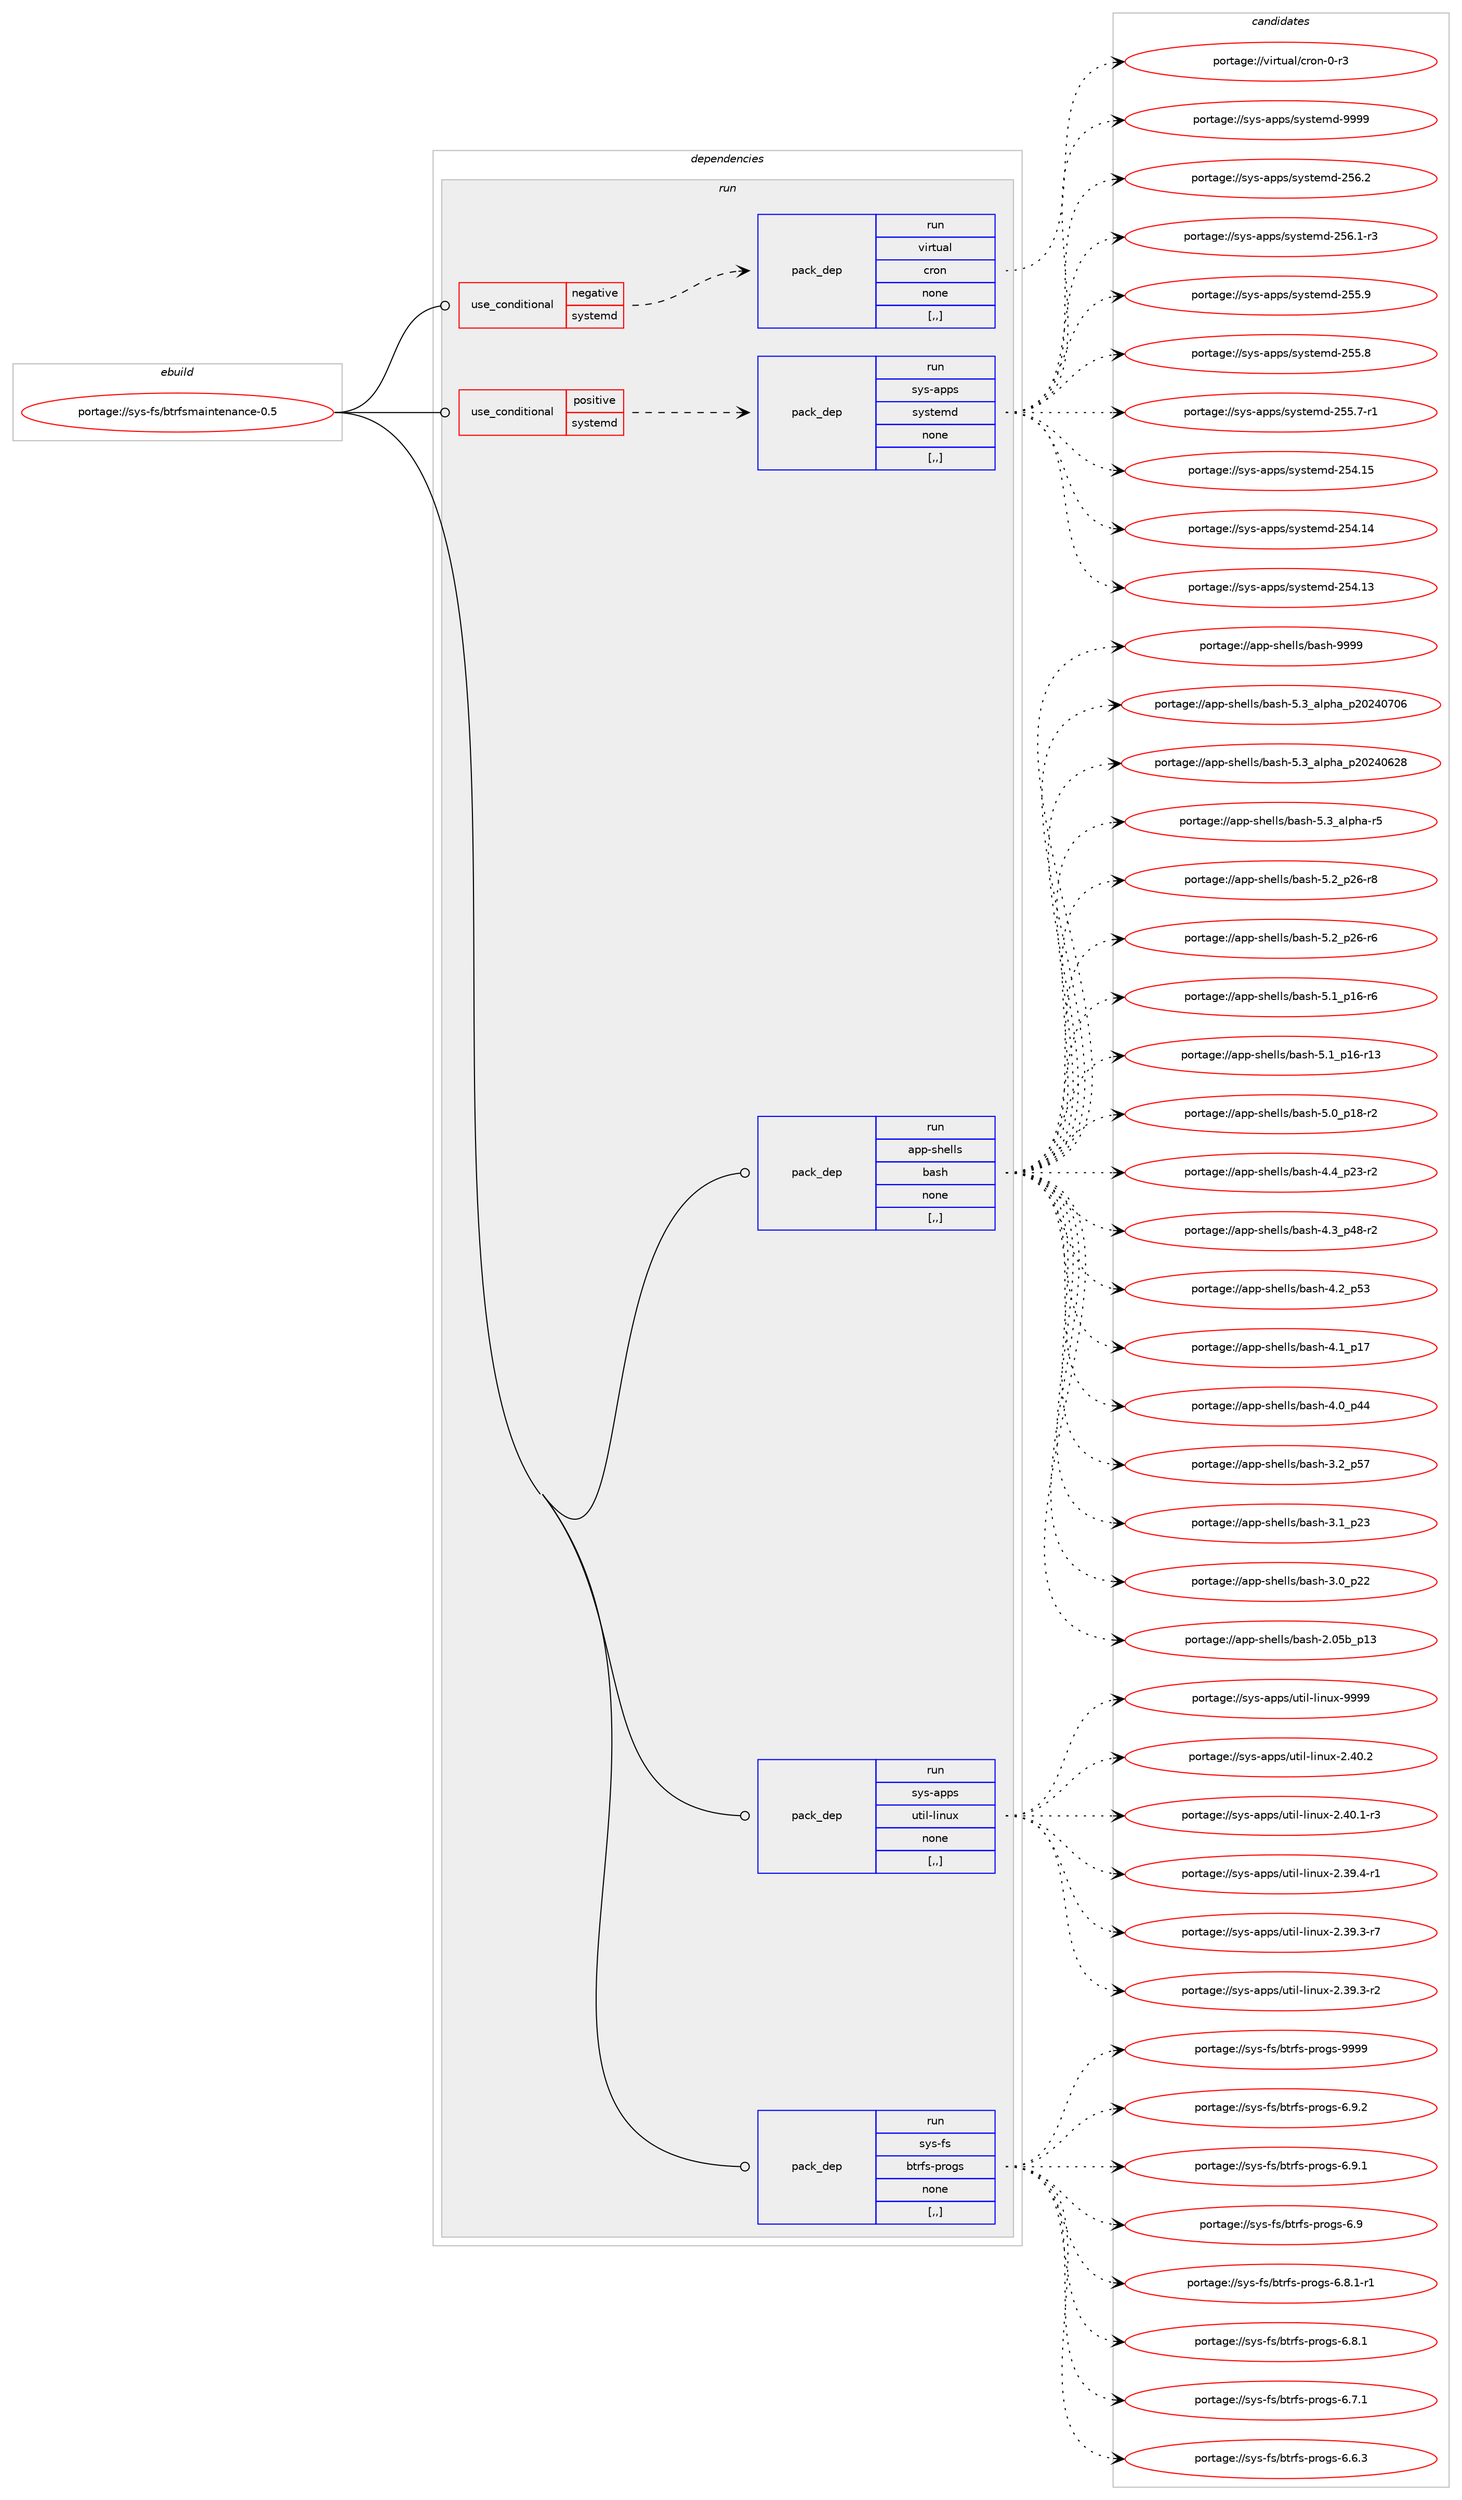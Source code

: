 digraph prolog {

# *************
# Graph options
# *************

newrank=true;
concentrate=true;
compound=true;
graph [rankdir=LR,fontname=Helvetica,fontsize=10,ranksep=1.5];#, ranksep=2.5, nodesep=0.2];
edge  [arrowhead=vee];
node  [fontname=Helvetica,fontsize=10];

# **********
# The ebuild
# **********

subgraph cluster_leftcol {
color=gray;
rank=same;
label=<<i>ebuild</i>>;
id [label="portage://sys-fs/btrfsmaintenance-0.5", color=red, width=4, href="../sys-fs/btrfsmaintenance-0.5.svg"];
}

# ****************
# The dependencies
# ****************

subgraph cluster_midcol {
color=gray;
label=<<i>dependencies</i>>;
subgraph cluster_compile {
fillcolor="#eeeeee";
style=filled;
label=<<i>compile</i>>;
}
subgraph cluster_compileandrun {
fillcolor="#eeeeee";
style=filled;
label=<<i>compile and run</i>>;
}
subgraph cluster_run {
fillcolor="#eeeeee";
style=filled;
label=<<i>run</i>>;
subgraph cond115653 {
dependency433674 [label=<<TABLE BORDER="0" CELLBORDER="1" CELLSPACING="0" CELLPADDING="4"><TR><TD ROWSPAN="3" CELLPADDING="10">use_conditional</TD></TR><TR><TD>negative</TD></TR><TR><TD>systemd</TD></TR></TABLE>>, shape=none, color=red];
subgraph pack315048 {
dependency433675 [label=<<TABLE BORDER="0" CELLBORDER="1" CELLSPACING="0" CELLPADDING="4" WIDTH="220"><TR><TD ROWSPAN="6" CELLPADDING="30">pack_dep</TD></TR><TR><TD WIDTH="110">run</TD></TR><TR><TD>virtual</TD></TR><TR><TD>cron</TD></TR><TR><TD>none</TD></TR><TR><TD>[,,]</TD></TR></TABLE>>, shape=none, color=blue];
}
dependency433674:e -> dependency433675:w [weight=20,style="dashed",arrowhead="vee"];
}
id:e -> dependency433674:w [weight=20,style="solid",arrowhead="odot"];
subgraph cond115654 {
dependency433676 [label=<<TABLE BORDER="0" CELLBORDER="1" CELLSPACING="0" CELLPADDING="4"><TR><TD ROWSPAN="3" CELLPADDING="10">use_conditional</TD></TR><TR><TD>positive</TD></TR><TR><TD>systemd</TD></TR></TABLE>>, shape=none, color=red];
subgraph pack315049 {
dependency433677 [label=<<TABLE BORDER="0" CELLBORDER="1" CELLSPACING="0" CELLPADDING="4" WIDTH="220"><TR><TD ROWSPAN="6" CELLPADDING="30">pack_dep</TD></TR><TR><TD WIDTH="110">run</TD></TR><TR><TD>sys-apps</TD></TR><TR><TD>systemd</TD></TR><TR><TD>none</TD></TR><TR><TD>[,,]</TD></TR></TABLE>>, shape=none, color=blue];
}
dependency433676:e -> dependency433677:w [weight=20,style="dashed",arrowhead="vee"];
}
id:e -> dependency433676:w [weight=20,style="solid",arrowhead="odot"];
subgraph pack315050 {
dependency433678 [label=<<TABLE BORDER="0" CELLBORDER="1" CELLSPACING="0" CELLPADDING="4" WIDTH="220"><TR><TD ROWSPAN="6" CELLPADDING="30">pack_dep</TD></TR><TR><TD WIDTH="110">run</TD></TR><TR><TD>app-shells</TD></TR><TR><TD>bash</TD></TR><TR><TD>none</TD></TR><TR><TD>[,,]</TD></TR></TABLE>>, shape=none, color=blue];
}
id:e -> dependency433678:w [weight=20,style="solid",arrowhead="odot"];
subgraph pack315051 {
dependency433679 [label=<<TABLE BORDER="0" CELLBORDER="1" CELLSPACING="0" CELLPADDING="4" WIDTH="220"><TR><TD ROWSPAN="6" CELLPADDING="30">pack_dep</TD></TR><TR><TD WIDTH="110">run</TD></TR><TR><TD>sys-apps</TD></TR><TR><TD>util-linux</TD></TR><TR><TD>none</TD></TR><TR><TD>[,,]</TD></TR></TABLE>>, shape=none, color=blue];
}
id:e -> dependency433679:w [weight=20,style="solid",arrowhead="odot"];
subgraph pack315052 {
dependency433680 [label=<<TABLE BORDER="0" CELLBORDER="1" CELLSPACING="0" CELLPADDING="4" WIDTH="220"><TR><TD ROWSPAN="6" CELLPADDING="30">pack_dep</TD></TR><TR><TD WIDTH="110">run</TD></TR><TR><TD>sys-fs</TD></TR><TR><TD>btrfs-progs</TD></TR><TR><TD>none</TD></TR><TR><TD>[,,]</TD></TR></TABLE>>, shape=none, color=blue];
}
id:e -> dependency433680:w [weight=20,style="solid",arrowhead="odot"];
}
}

# **************
# The candidates
# **************

subgraph cluster_choices {
rank=same;
color=gray;
label=<<i>candidates</i>>;

subgraph choice315048 {
color=black;
nodesep=1;
choice11810511411611797108479911411111045484511451 [label="portage://virtual/cron-0-r3", color=red, width=4,href="../virtual/cron-0-r3.svg"];
dependency433675:e -> choice11810511411611797108479911411111045484511451:w [style=dotted,weight="100"];
}
subgraph choice315049 {
color=black;
nodesep=1;
choice1151211154597112112115471151211151161011091004557575757 [label="portage://sys-apps/systemd-9999", color=red, width=4,href="../sys-apps/systemd-9999.svg"];
choice115121115459711211211547115121115116101109100455053544650 [label="portage://sys-apps/systemd-256.2", color=red, width=4,href="../sys-apps/systemd-256.2.svg"];
choice1151211154597112112115471151211151161011091004550535446494511451 [label="portage://sys-apps/systemd-256.1-r3", color=red, width=4,href="../sys-apps/systemd-256.1-r3.svg"];
choice115121115459711211211547115121115116101109100455053534657 [label="portage://sys-apps/systemd-255.9", color=red, width=4,href="../sys-apps/systemd-255.9.svg"];
choice115121115459711211211547115121115116101109100455053534656 [label="portage://sys-apps/systemd-255.8", color=red, width=4,href="../sys-apps/systemd-255.8.svg"];
choice1151211154597112112115471151211151161011091004550535346554511449 [label="portage://sys-apps/systemd-255.7-r1", color=red, width=4,href="../sys-apps/systemd-255.7-r1.svg"];
choice11512111545971121121154711512111511610110910045505352464953 [label="portage://sys-apps/systemd-254.15", color=red, width=4,href="../sys-apps/systemd-254.15.svg"];
choice11512111545971121121154711512111511610110910045505352464952 [label="portage://sys-apps/systemd-254.14", color=red, width=4,href="../sys-apps/systemd-254.14.svg"];
choice11512111545971121121154711512111511610110910045505352464951 [label="portage://sys-apps/systemd-254.13", color=red, width=4,href="../sys-apps/systemd-254.13.svg"];
dependency433677:e -> choice1151211154597112112115471151211151161011091004557575757:w [style=dotted,weight="100"];
dependency433677:e -> choice115121115459711211211547115121115116101109100455053544650:w [style=dotted,weight="100"];
dependency433677:e -> choice1151211154597112112115471151211151161011091004550535446494511451:w [style=dotted,weight="100"];
dependency433677:e -> choice115121115459711211211547115121115116101109100455053534657:w [style=dotted,weight="100"];
dependency433677:e -> choice115121115459711211211547115121115116101109100455053534656:w [style=dotted,weight="100"];
dependency433677:e -> choice1151211154597112112115471151211151161011091004550535346554511449:w [style=dotted,weight="100"];
dependency433677:e -> choice11512111545971121121154711512111511610110910045505352464953:w [style=dotted,weight="100"];
dependency433677:e -> choice11512111545971121121154711512111511610110910045505352464952:w [style=dotted,weight="100"];
dependency433677:e -> choice11512111545971121121154711512111511610110910045505352464951:w [style=dotted,weight="100"];
}
subgraph choice315050 {
color=black;
nodesep=1;
choice97112112451151041011081081154798971151044557575757 [label="portage://app-shells/bash-9999", color=red, width=4,href="../app-shells/bash-9999.svg"];
choice971121124511510410110810811547989711510445534651959710811210497951125048505248554854 [label="portage://app-shells/bash-5.3_alpha_p20240706", color=red, width=4,href="../app-shells/bash-5.3_alpha_p20240706.svg"];
choice971121124511510410110810811547989711510445534651959710811210497951125048505248545056 [label="portage://app-shells/bash-5.3_alpha_p20240628", color=red, width=4,href="../app-shells/bash-5.3_alpha_p20240628.svg"];
choice9711211245115104101108108115479897115104455346519597108112104974511453 [label="portage://app-shells/bash-5.3_alpha-r5", color=red, width=4,href="../app-shells/bash-5.3_alpha-r5.svg"];
choice9711211245115104101108108115479897115104455346509511250544511456 [label="portage://app-shells/bash-5.2_p26-r8", color=red, width=4,href="../app-shells/bash-5.2_p26-r8.svg"];
choice9711211245115104101108108115479897115104455346509511250544511454 [label="portage://app-shells/bash-5.2_p26-r6", color=red, width=4,href="../app-shells/bash-5.2_p26-r6.svg"];
choice9711211245115104101108108115479897115104455346499511249544511454 [label="portage://app-shells/bash-5.1_p16-r6", color=red, width=4,href="../app-shells/bash-5.1_p16-r6.svg"];
choice971121124511510410110810811547989711510445534649951124954451144951 [label="portage://app-shells/bash-5.1_p16-r13", color=red, width=4,href="../app-shells/bash-5.1_p16-r13.svg"];
choice9711211245115104101108108115479897115104455346489511249564511450 [label="portage://app-shells/bash-5.0_p18-r2", color=red, width=4,href="../app-shells/bash-5.0_p18-r2.svg"];
choice9711211245115104101108108115479897115104455246529511250514511450 [label="portage://app-shells/bash-4.4_p23-r2", color=red, width=4,href="../app-shells/bash-4.4_p23-r2.svg"];
choice9711211245115104101108108115479897115104455246519511252564511450 [label="portage://app-shells/bash-4.3_p48-r2", color=red, width=4,href="../app-shells/bash-4.3_p48-r2.svg"];
choice971121124511510410110810811547989711510445524650951125351 [label="portage://app-shells/bash-4.2_p53", color=red, width=4,href="../app-shells/bash-4.2_p53.svg"];
choice971121124511510410110810811547989711510445524649951124955 [label="portage://app-shells/bash-4.1_p17", color=red, width=4,href="../app-shells/bash-4.1_p17.svg"];
choice971121124511510410110810811547989711510445524648951125252 [label="portage://app-shells/bash-4.0_p44", color=red, width=4,href="../app-shells/bash-4.0_p44.svg"];
choice971121124511510410110810811547989711510445514650951125355 [label="portage://app-shells/bash-3.2_p57", color=red, width=4,href="../app-shells/bash-3.2_p57.svg"];
choice971121124511510410110810811547989711510445514649951125051 [label="portage://app-shells/bash-3.1_p23", color=red, width=4,href="../app-shells/bash-3.1_p23.svg"];
choice971121124511510410110810811547989711510445514648951125050 [label="portage://app-shells/bash-3.0_p22", color=red, width=4,href="../app-shells/bash-3.0_p22.svg"];
choice9711211245115104101108108115479897115104455046485398951124951 [label="portage://app-shells/bash-2.05b_p13", color=red, width=4,href="../app-shells/bash-2.05b_p13.svg"];
dependency433678:e -> choice97112112451151041011081081154798971151044557575757:w [style=dotted,weight="100"];
dependency433678:e -> choice971121124511510410110810811547989711510445534651959710811210497951125048505248554854:w [style=dotted,weight="100"];
dependency433678:e -> choice971121124511510410110810811547989711510445534651959710811210497951125048505248545056:w [style=dotted,weight="100"];
dependency433678:e -> choice9711211245115104101108108115479897115104455346519597108112104974511453:w [style=dotted,weight="100"];
dependency433678:e -> choice9711211245115104101108108115479897115104455346509511250544511456:w [style=dotted,weight="100"];
dependency433678:e -> choice9711211245115104101108108115479897115104455346509511250544511454:w [style=dotted,weight="100"];
dependency433678:e -> choice9711211245115104101108108115479897115104455346499511249544511454:w [style=dotted,weight="100"];
dependency433678:e -> choice971121124511510410110810811547989711510445534649951124954451144951:w [style=dotted,weight="100"];
dependency433678:e -> choice9711211245115104101108108115479897115104455346489511249564511450:w [style=dotted,weight="100"];
dependency433678:e -> choice9711211245115104101108108115479897115104455246529511250514511450:w [style=dotted,weight="100"];
dependency433678:e -> choice9711211245115104101108108115479897115104455246519511252564511450:w [style=dotted,weight="100"];
dependency433678:e -> choice971121124511510410110810811547989711510445524650951125351:w [style=dotted,weight="100"];
dependency433678:e -> choice971121124511510410110810811547989711510445524649951124955:w [style=dotted,weight="100"];
dependency433678:e -> choice971121124511510410110810811547989711510445524648951125252:w [style=dotted,weight="100"];
dependency433678:e -> choice971121124511510410110810811547989711510445514650951125355:w [style=dotted,weight="100"];
dependency433678:e -> choice971121124511510410110810811547989711510445514649951125051:w [style=dotted,weight="100"];
dependency433678:e -> choice971121124511510410110810811547989711510445514648951125050:w [style=dotted,weight="100"];
dependency433678:e -> choice9711211245115104101108108115479897115104455046485398951124951:w [style=dotted,weight="100"];
}
subgraph choice315051 {
color=black;
nodesep=1;
choice115121115459711211211547117116105108451081051101171204557575757 [label="portage://sys-apps/util-linux-9999", color=red, width=4,href="../sys-apps/util-linux-9999.svg"];
choice1151211154597112112115471171161051084510810511011712045504652484650 [label="portage://sys-apps/util-linux-2.40.2", color=red, width=4,href="../sys-apps/util-linux-2.40.2.svg"];
choice11512111545971121121154711711610510845108105110117120455046524846494511451 [label="portage://sys-apps/util-linux-2.40.1-r3", color=red, width=4,href="../sys-apps/util-linux-2.40.1-r3.svg"];
choice11512111545971121121154711711610510845108105110117120455046515746524511449 [label="portage://sys-apps/util-linux-2.39.4-r1", color=red, width=4,href="../sys-apps/util-linux-2.39.4-r1.svg"];
choice11512111545971121121154711711610510845108105110117120455046515746514511455 [label="portage://sys-apps/util-linux-2.39.3-r7", color=red, width=4,href="../sys-apps/util-linux-2.39.3-r7.svg"];
choice11512111545971121121154711711610510845108105110117120455046515746514511450 [label="portage://sys-apps/util-linux-2.39.3-r2", color=red, width=4,href="../sys-apps/util-linux-2.39.3-r2.svg"];
dependency433679:e -> choice115121115459711211211547117116105108451081051101171204557575757:w [style=dotted,weight="100"];
dependency433679:e -> choice1151211154597112112115471171161051084510810511011712045504652484650:w [style=dotted,weight="100"];
dependency433679:e -> choice11512111545971121121154711711610510845108105110117120455046524846494511451:w [style=dotted,weight="100"];
dependency433679:e -> choice11512111545971121121154711711610510845108105110117120455046515746524511449:w [style=dotted,weight="100"];
dependency433679:e -> choice11512111545971121121154711711610510845108105110117120455046515746514511455:w [style=dotted,weight="100"];
dependency433679:e -> choice11512111545971121121154711711610510845108105110117120455046515746514511450:w [style=dotted,weight="100"];
}
subgraph choice315052 {
color=black;
nodesep=1;
choice115121115451021154798116114102115451121141111031154557575757 [label="portage://sys-fs/btrfs-progs-9999", color=red, width=4,href="../sys-fs/btrfs-progs-9999.svg"];
choice11512111545102115479811611410211545112114111103115455446574650 [label="portage://sys-fs/btrfs-progs-6.9.2", color=red, width=4,href="../sys-fs/btrfs-progs-6.9.2.svg"];
choice11512111545102115479811611410211545112114111103115455446574649 [label="portage://sys-fs/btrfs-progs-6.9.1", color=red, width=4,href="../sys-fs/btrfs-progs-6.9.1.svg"];
choice1151211154510211547981161141021154511211411110311545544657 [label="portage://sys-fs/btrfs-progs-6.9", color=red, width=4,href="../sys-fs/btrfs-progs-6.9.svg"];
choice115121115451021154798116114102115451121141111031154554465646494511449 [label="portage://sys-fs/btrfs-progs-6.8.1-r1", color=red, width=4,href="../sys-fs/btrfs-progs-6.8.1-r1.svg"];
choice11512111545102115479811611410211545112114111103115455446564649 [label="portage://sys-fs/btrfs-progs-6.8.1", color=red, width=4,href="../sys-fs/btrfs-progs-6.8.1.svg"];
choice11512111545102115479811611410211545112114111103115455446554649 [label="portage://sys-fs/btrfs-progs-6.7.1", color=red, width=4,href="../sys-fs/btrfs-progs-6.7.1.svg"];
choice11512111545102115479811611410211545112114111103115455446544651 [label="portage://sys-fs/btrfs-progs-6.6.3", color=red, width=4,href="../sys-fs/btrfs-progs-6.6.3.svg"];
dependency433680:e -> choice115121115451021154798116114102115451121141111031154557575757:w [style=dotted,weight="100"];
dependency433680:e -> choice11512111545102115479811611410211545112114111103115455446574650:w [style=dotted,weight="100"];
dependency433680:e -> choice11512111545102115479811611410211545112114111103115455446574649:w [style=dotted,weight="100"];
dependency433680:e -> choice1151211154510211547981161141021154511211411110311545544657:w [style=dotted,weight="100"];
dependency433680:e -> choice115121115451021154798116114102115451121141111031154554465646494511449:w [style=dotted,weight="100"];
dependency433680:e -> choice11512111545102115479811611410211545112114111103115455446564649:w [style=dotted,weight="100"];
dependency433680:e -> choice11512111545102115479811611410211545112114111103115455446554649:w [style=dotted,weight="100"];
dependency433680:e -> choice11512111545102115479811611410211545112114111103115455446544651:w [style=dotted,weight="100"];
}
}

}
